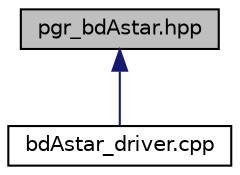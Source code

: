 digraph "pgr_bdAstar.hpp"
{
  edge [fontname="Helvetica",fontsize="10",labelfontname="Helvetica",labelfontsize="10"];
  node [fontname="Helvetica",fontsize="10",shape=record];
  Node35 [label="pgr_bdAstar.hpp",height=0.2,width=0.4,color="black", fillcolor="grey75", style="filled", fontcolor="black"];
  Node35 -> Node36 [dir="back",color="midnightblue",fontsize="10",style="solid",fontname="Helvetica"];
  Node36 [label="bdAstar_driver.cpp",height=0.2,width=0.4,color="black", fillcolor="white", style="filled",URL="$bdAstar__driver_8cpp.html"];
}
